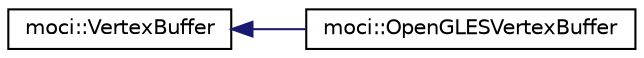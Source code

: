 digraph "Graphical Class Hierarchy"
{
  edge [fontname="Helvetica",fontsize="10",labelfontname="Helvetica",labelfontsize="10"];
  node [fontname="Helvetica",fontsize="10",shape=record];
  rankdir="LR";
  Node0 [label="moci::VertexBuffer",height=0.2,width=0.4,color="black", fillcolor="white", style="filled",URL="$classmoci_1_1VertexBuffer.html"];
  Node0 -> Node1 [dir="back",color="midnightblue",fontsize="10",style="solid",fontname="Helvetica"];
  Node1 [label="moci::OpenGLESVertexBuffer",height=0.2,width=0.4,color="black", fillcolor="white", style="filled",URL="$classmoci_1_1OpenGLESVertexBuffer.html"];
}
